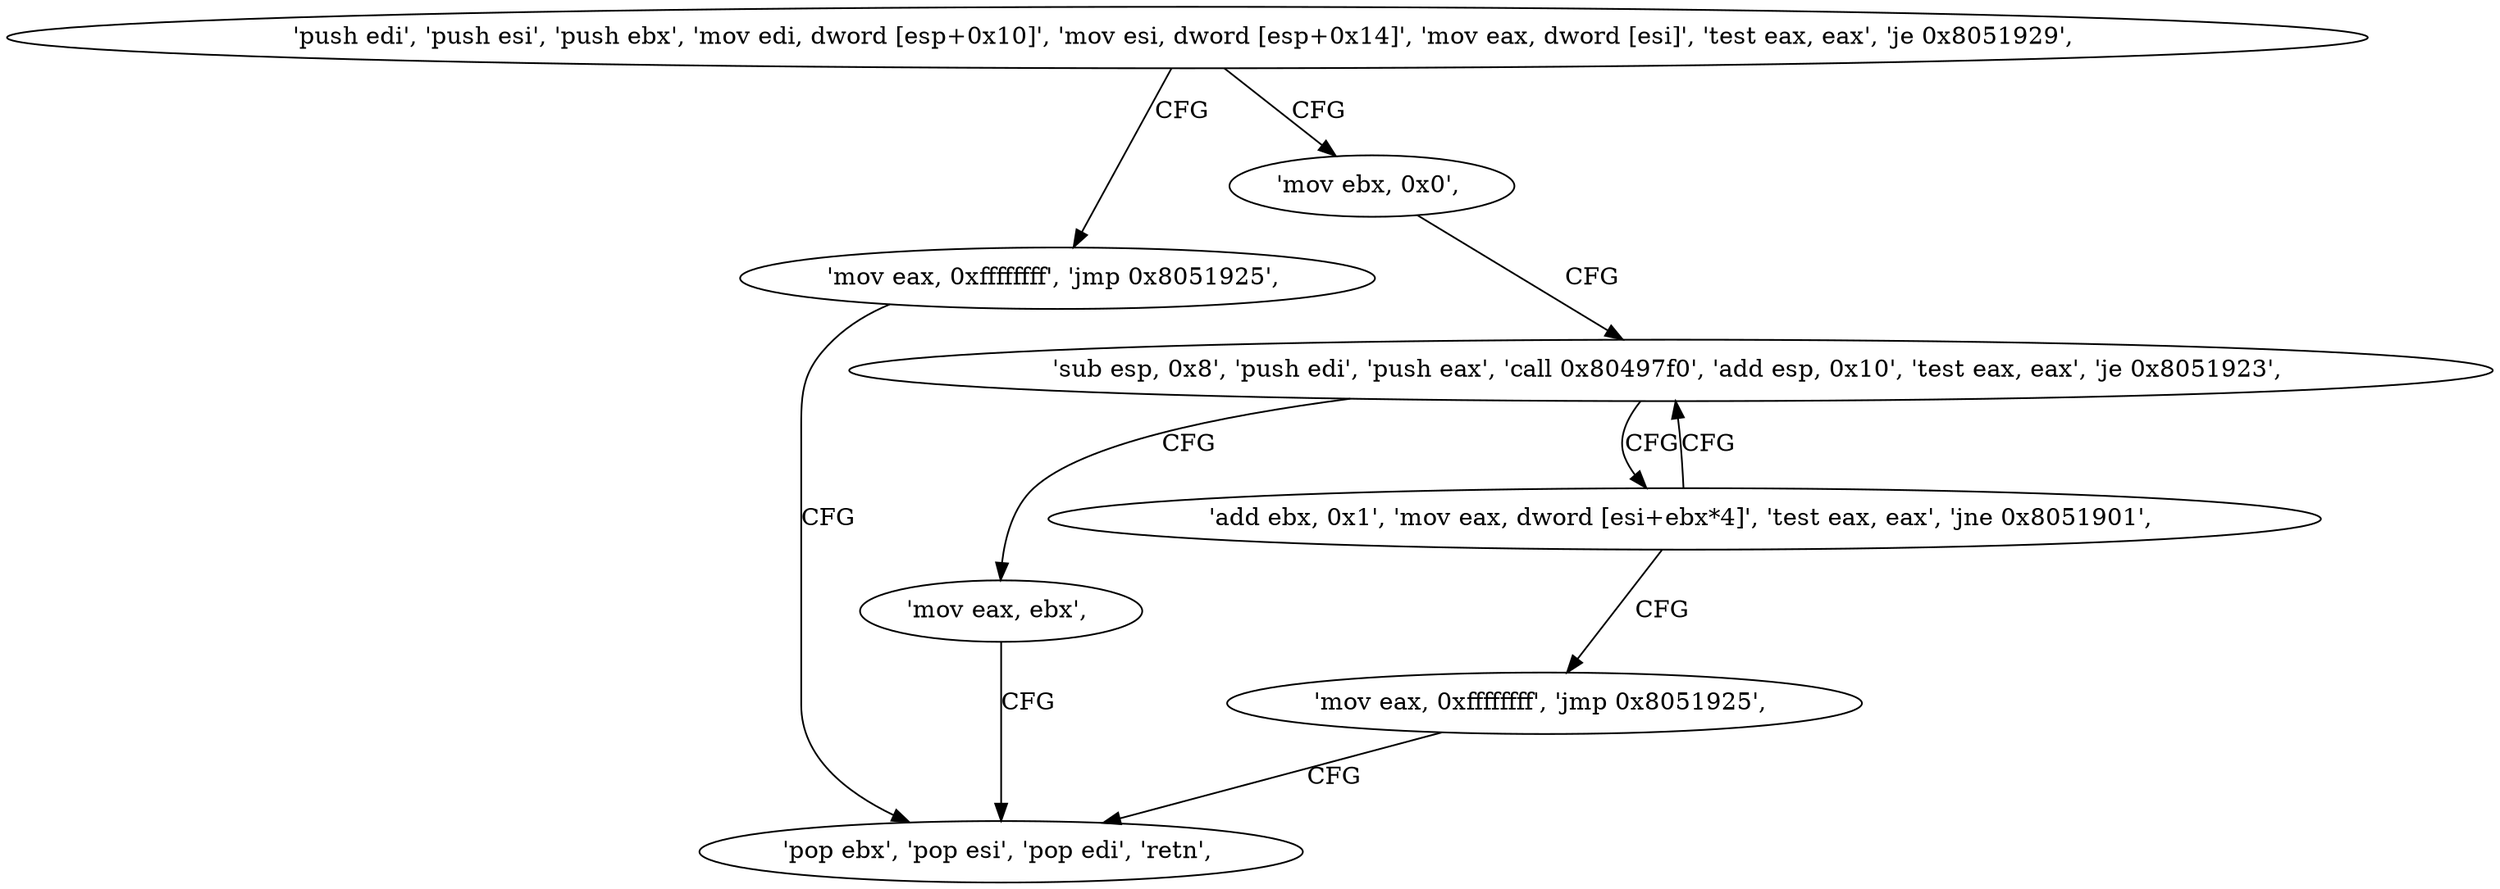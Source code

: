 digraph "func" {
"134551787" [label = "'push edi', 'push esi', 'push ebx', 'mov edi, dword [esp+0x10]', 'mov esi, dword [esp+0x14]', 'mov eax, dword [esi]', 'test eax, eax', 'je 0x8051929', " ]
"134551849" [label = "'mov eax, 0xffffffff', 'jmp 0x8051925', " ]
"134551804" [label = "'mov ebx, 0x0', " ]
"134551845" [label = "'pop ebx', 'pop esi', 'pop edi', 'retn', " ]
"134551809" [label = "'sub esp, 0x8', 'push edi', 'push eax', 'call 0x80497f0', 'add esp, 0x10', 'test eax, eax', 'je 0x8051923', " ]
"134551843" [label = "'mov eax, ebx', " ]
"134551826" [label = "'add ebx, 0x1', 'mov eax, dword [esi+ebx*4]', 'test eax, eax', 'jne 0x8051901', " ]
"134551836" [label = "'mov eax, 0xffffffff', 'jmp 0x8051925', " ]
"134551787" -> "134551849" [ label = "CFG" ]
"134551787" -> "134551804" [ label = "CFG" ]
"134551849" -> "134551845" [ label = "CFG" ]
"134551804" -> "134551809" [ label = "CFG" ]
"134551809" -> "134551843" [ label = "CFG" ]
"134551809" -> "134551826" [ label = "CFG" ]
"134551843" -> "134551845" [ label = "CFG" ]
"134551826" -> "134551809" [ label = "CFG" ]
"134551826" -> "134551836" [ label = "CFG" ]
"134551836" -> "134551845" [ label = "CFG" ]
}
